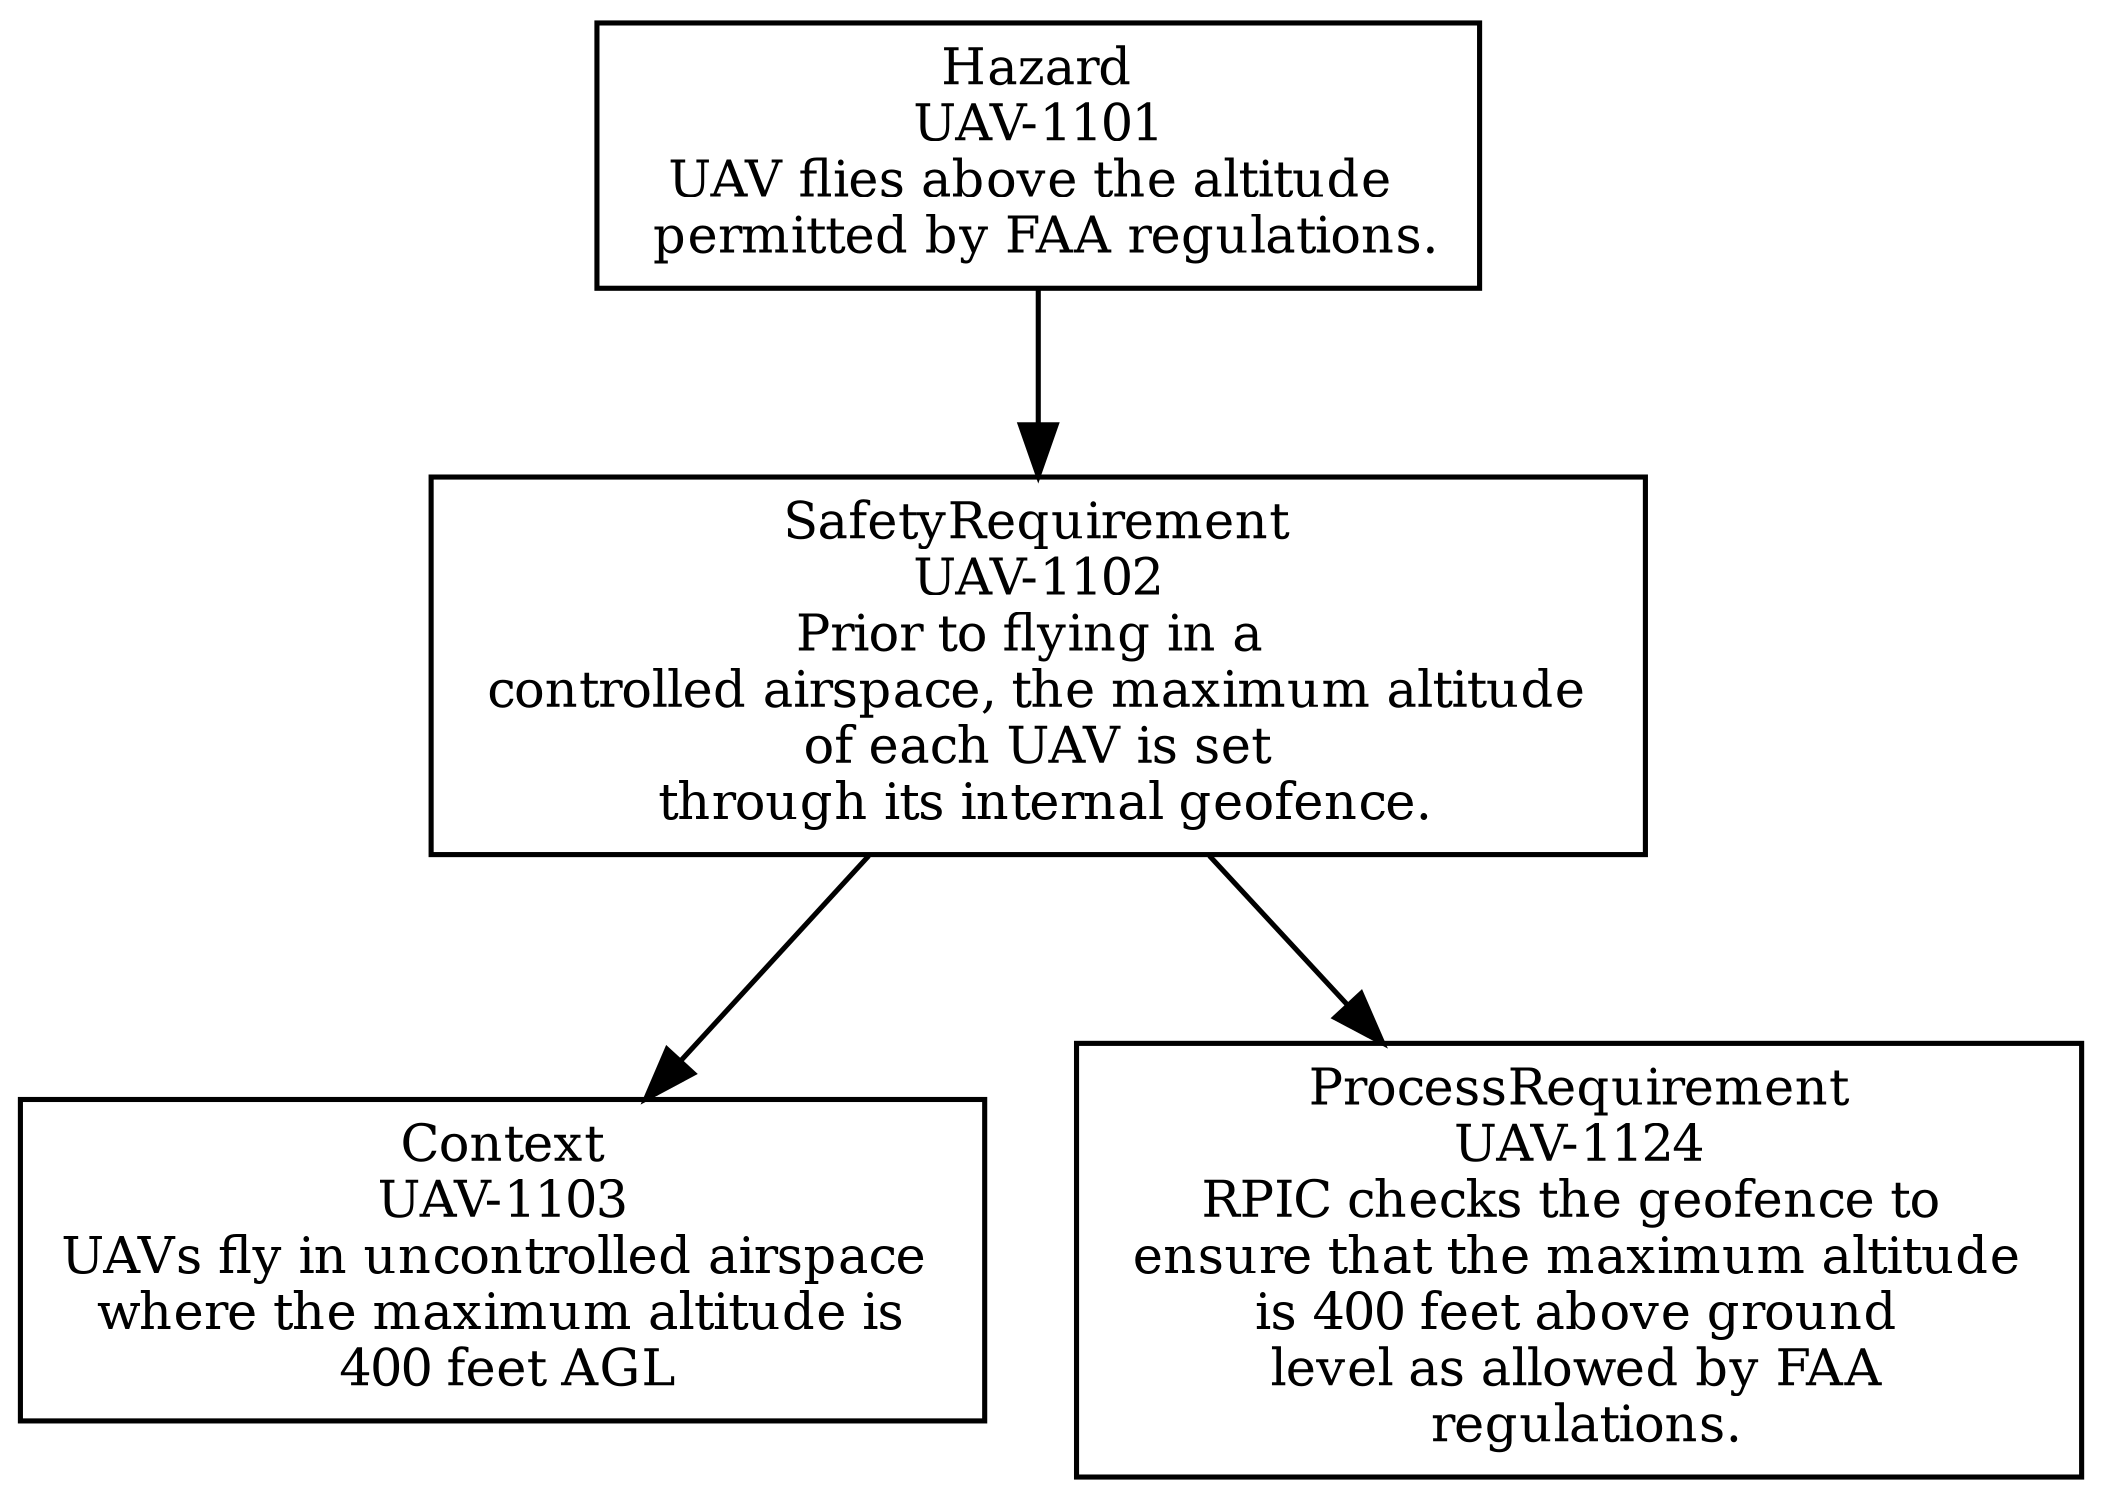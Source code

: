 digraph g { graph [autosize=false, size="20,10!", resolution=200, rankdir = "TD"];
node [ fontsize = "10" shape = "record" ];
edge [];
"UAV-1101"[
label = "Hazard\nUAV-1101\nUAV flies above the altitude \n permitted by FAA regulations. "
shape = "record"
color = "black"
];
"UAV-1102"[
label = "SafetyRequirement\nUAV-1102\nPrior to flying in a \n controlled airspace, the maximum altitude \n of each UAV is set \n through its internal geofence. "
shape = "record"
color = "black"
];
"UAV-1103"[
label = "Context\nUAV-1103\nUAVs fly in uncontrolled airspace \n where the maximum altitude is \n 400 feet AGL "
shape = "record"
color = "black"
];
"UAV-1124"[
label = "ProcessRequirement\nUAV-1124\nRPIC checks the geofence to \n ensure that the maximum altitude \n is 400 feet above ground \n level as allowed by FAA \n regulations. "
shape = "record"
color = "black"
];
"UAV-1101" -> "UAV-1102";
"UAV-1102" -> "UAV-1103";
"UAV-1102" -> "UAV-1124";
}
